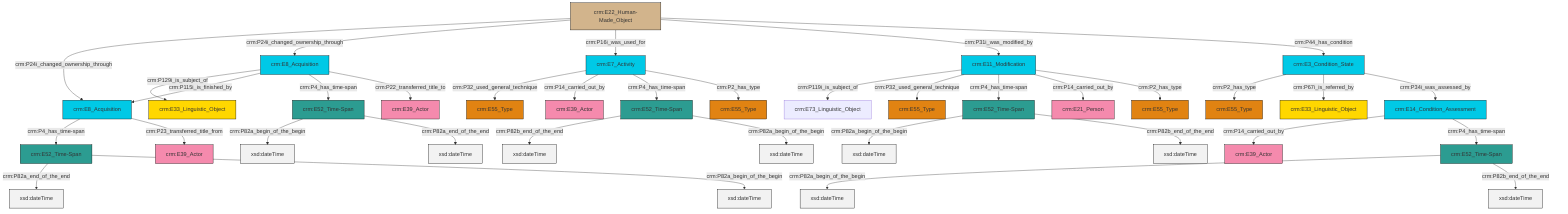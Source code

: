 graph TD
classDef Literal fill:#f2f2f2,stroke:#000000;
classDef CRM_Entity fill:#FFFFFF,stroke:#000000;
classDef Temporal_Entity fill:#00C9E6, stroke:#000000;
classDef Type fill:#E18312, stroke:#000000;
classDef Time-Span fill:#2C9C91, stroke:#000000;
classDef Appellation fill:#FFEB7F, stroke:#000000;
classDef Place fill:#008836, stroke:#000000;
classDef Persistent_Item fill:#B266B2, stroke:#000000;
classDef Conceptual_Object fill:#FFD700, stroke:#000000;
classDef Physical_Thing fill:#D2B48C, stroke:#000000;
classDef Actor fill:#f58aad, stroke:#000000;
classDef PC_Classes fill:#4ce600, stroke:#000000;
classDef Multi fill:#cccccc,stroke:#000000;

0["crm:E8_Acquisition"]:::Temporal_Entity -->|crm:P4_has_time-span| 1["crm:E52_Time-Span"]:::Time-Span
2["crm:E8_Acquisition"]:::Temporal_Entity -->|crm:P129i_is_subject_of| 3["crm:E33_Linguistic_Object"]:::Conceptual_Object
4["crm:E22_Human-Made_Object"]:::Physical_Thing -->|crm:P24i_changed_ownership_through| 0["crm:E8_Acquisition"]:::Temporal_Entity
4["crm:E22_Human-Made_Object"]:::Physical_Thing -->|crm:P24i_changed_ownership_through| 2["crm:E8_Acquisition"]:::Temporal_Entity
2["crm:E8_Acquisition"]:::Temporal_Entity -->|crm:P115i_is_finished_by| 0["crm:E8_Acquisition"]:::Temporal_Entity
7["crm:E11_Modification"]:::Temporal_Entity -->|crm:P119i_is_subject_of| 8["crm:E73_Linguistic_Object"]:::Default
12["crm:E7_Activity"]:::Temporal_Entity -->|crm:P32_used_general_technique| 13["crm:E55_Type"]:::Type
7["crm:E11_Modification"]:::Temporal_Entity -->|crm:P32_used_general_technique| 14["crm:E55_Type"]:::Type
7["crm:E11_Modification"]:::Temporal_Entity -->|crm:P4_has_time-span| 15["crm:E52_Time-Span"]:::Time-Span
12["crm:E7_Activity"]:::Temporal_Entity -->|crm:P14_carried_out_by| 16["crm:E39_Actor"]:::Actor
12["crm:E7_Activity"]:::Temporal_Entity -->|crm:P4_has_time-span| 17["crm:E52_Time-Span"]:::Time-Span
4["crm:E22_Human-Made_Object"]:::Physical_Thing -->|crm:P16i_was_used_for| 12["crm:E7_Activity"]:::Temporal_Entity
15["crm:E52_Time-Span"]:::Time-Span -->|crm:P82a_begin_of_the_begin| 18[xsd:dateTime]:::Literal
1["crm:E52_Time-Span"]:::Time-Span -->|crm:P82a_end_of_the_end| 19[xsd:dateTime]:::Literal
22["crm:E52_Time-Span"]:::Time-Span -->|crm:P82a_begin_of_the_begin| 23[xsd:dateTime]:::Literal
7["crm:E11_Modification"]:::Temporal_Entity -->|crm:P14_carried_out_by| 24["crm:E21_Person"]:::Actor
2["crm:E8_Acquisition"]:::Temporal_Entity -->|crm:P4_has_time-span| 22["crm:E52_Time-Span"]:::Time-Span
12["crm:E7_Activity"]:::Temporal_Entity -->|crm:P2_has_type| 20["crm:E55_Type"]:::Type
28["crm:E14_Condition_Assessment"]:::Temporal_Entity -->|crm:P14_carried_out_by| 29["crm:E39_Actor"]:::Actor
4["crm:E22_Human-Made_Object"]:::Physical_Thing -->|crm:P31i_was_modified_by| 7["crm:E11_Modification"]:::Temporal_Entity
17["crm:E52_Time-Span"]:::Time-Span -->|crm:P82b_end_of_the_end| 35[xsd:dateTime]:::Literal
32["crm:E3_Condition_State"]:::Temporal_Entity -->|crm:P2_has_type| 30["crm:E55_Type"]:::Type
42["crm:E52_Time-Span"]:::Time-Span -->|crm:P82a_begin_of_the_begin| 43[xsd:dateTime]:::Literal
17["crm:E52_Time-Span"]:::Time-Span -->|crm:P82a_begin_of_the_begin| 44[xsd:dateTime]:::Literal
28["crm:E14_Condition_Assessment"]:::Temporal_Entity -->|crm:P4_has_time-span| 42["crm:E52_Time-Span"]:::Time-Span
32["crm:E3_Condition_State"]:::Temporal_Entity -->|crm:P67i_is_referred_by| 10["crm:E33_Linguistic_Object"]:::Conceptual_Object
15["crm:E52_Time-Span"]:::Time-Span -->|crm:P82b_end_of_the_end| 49[xsd:dateTime]:::Literal
22["crm:E52_Time-Span"]:::Time-Span -->|crm:P82a_end_of_the_end| 51[xsd:dateTime]:::Literal
0["crm:E8_Acquisition"]:::Temporal_Entity -->|crm:P23_transferred_title_from| 38["crm:E39_Actor"]:::Actor
7["crm:E11_Modification"]:::Temporal_Entity -->|crm:P2_has_type| 36["crm:E55_Type"]:::Type
2["crm:E8_Acquisition"]:::Temporal_Entity -->|crm:P22_transferred_title_to| 52["crm:E39_Actor"]:::Actor
32["crm:E3_Condition_State"]:::Temporal_Entity -->|crm:P34i_was_assessed_by| 28["crm:E14_Condition_Assessment"]:::Temporal_Entity
42["crm:E52_Time-Span"]:::Time-Span -->|crm:P82b_end_of_the_end| 56[xsd:dateTime]:::Literal
1["crm:E52_Time-Span"]:::Time-Span -->|crm:P82a_begin_of_the_begin| 57[xsd:dateTime]:::Literal
4["crm:E22_Human-Made_Object"]:::Physical_Thing -->|crm:P44_has_condition| 32["crm:E3_Condition_State"]:::Temporal_Entity